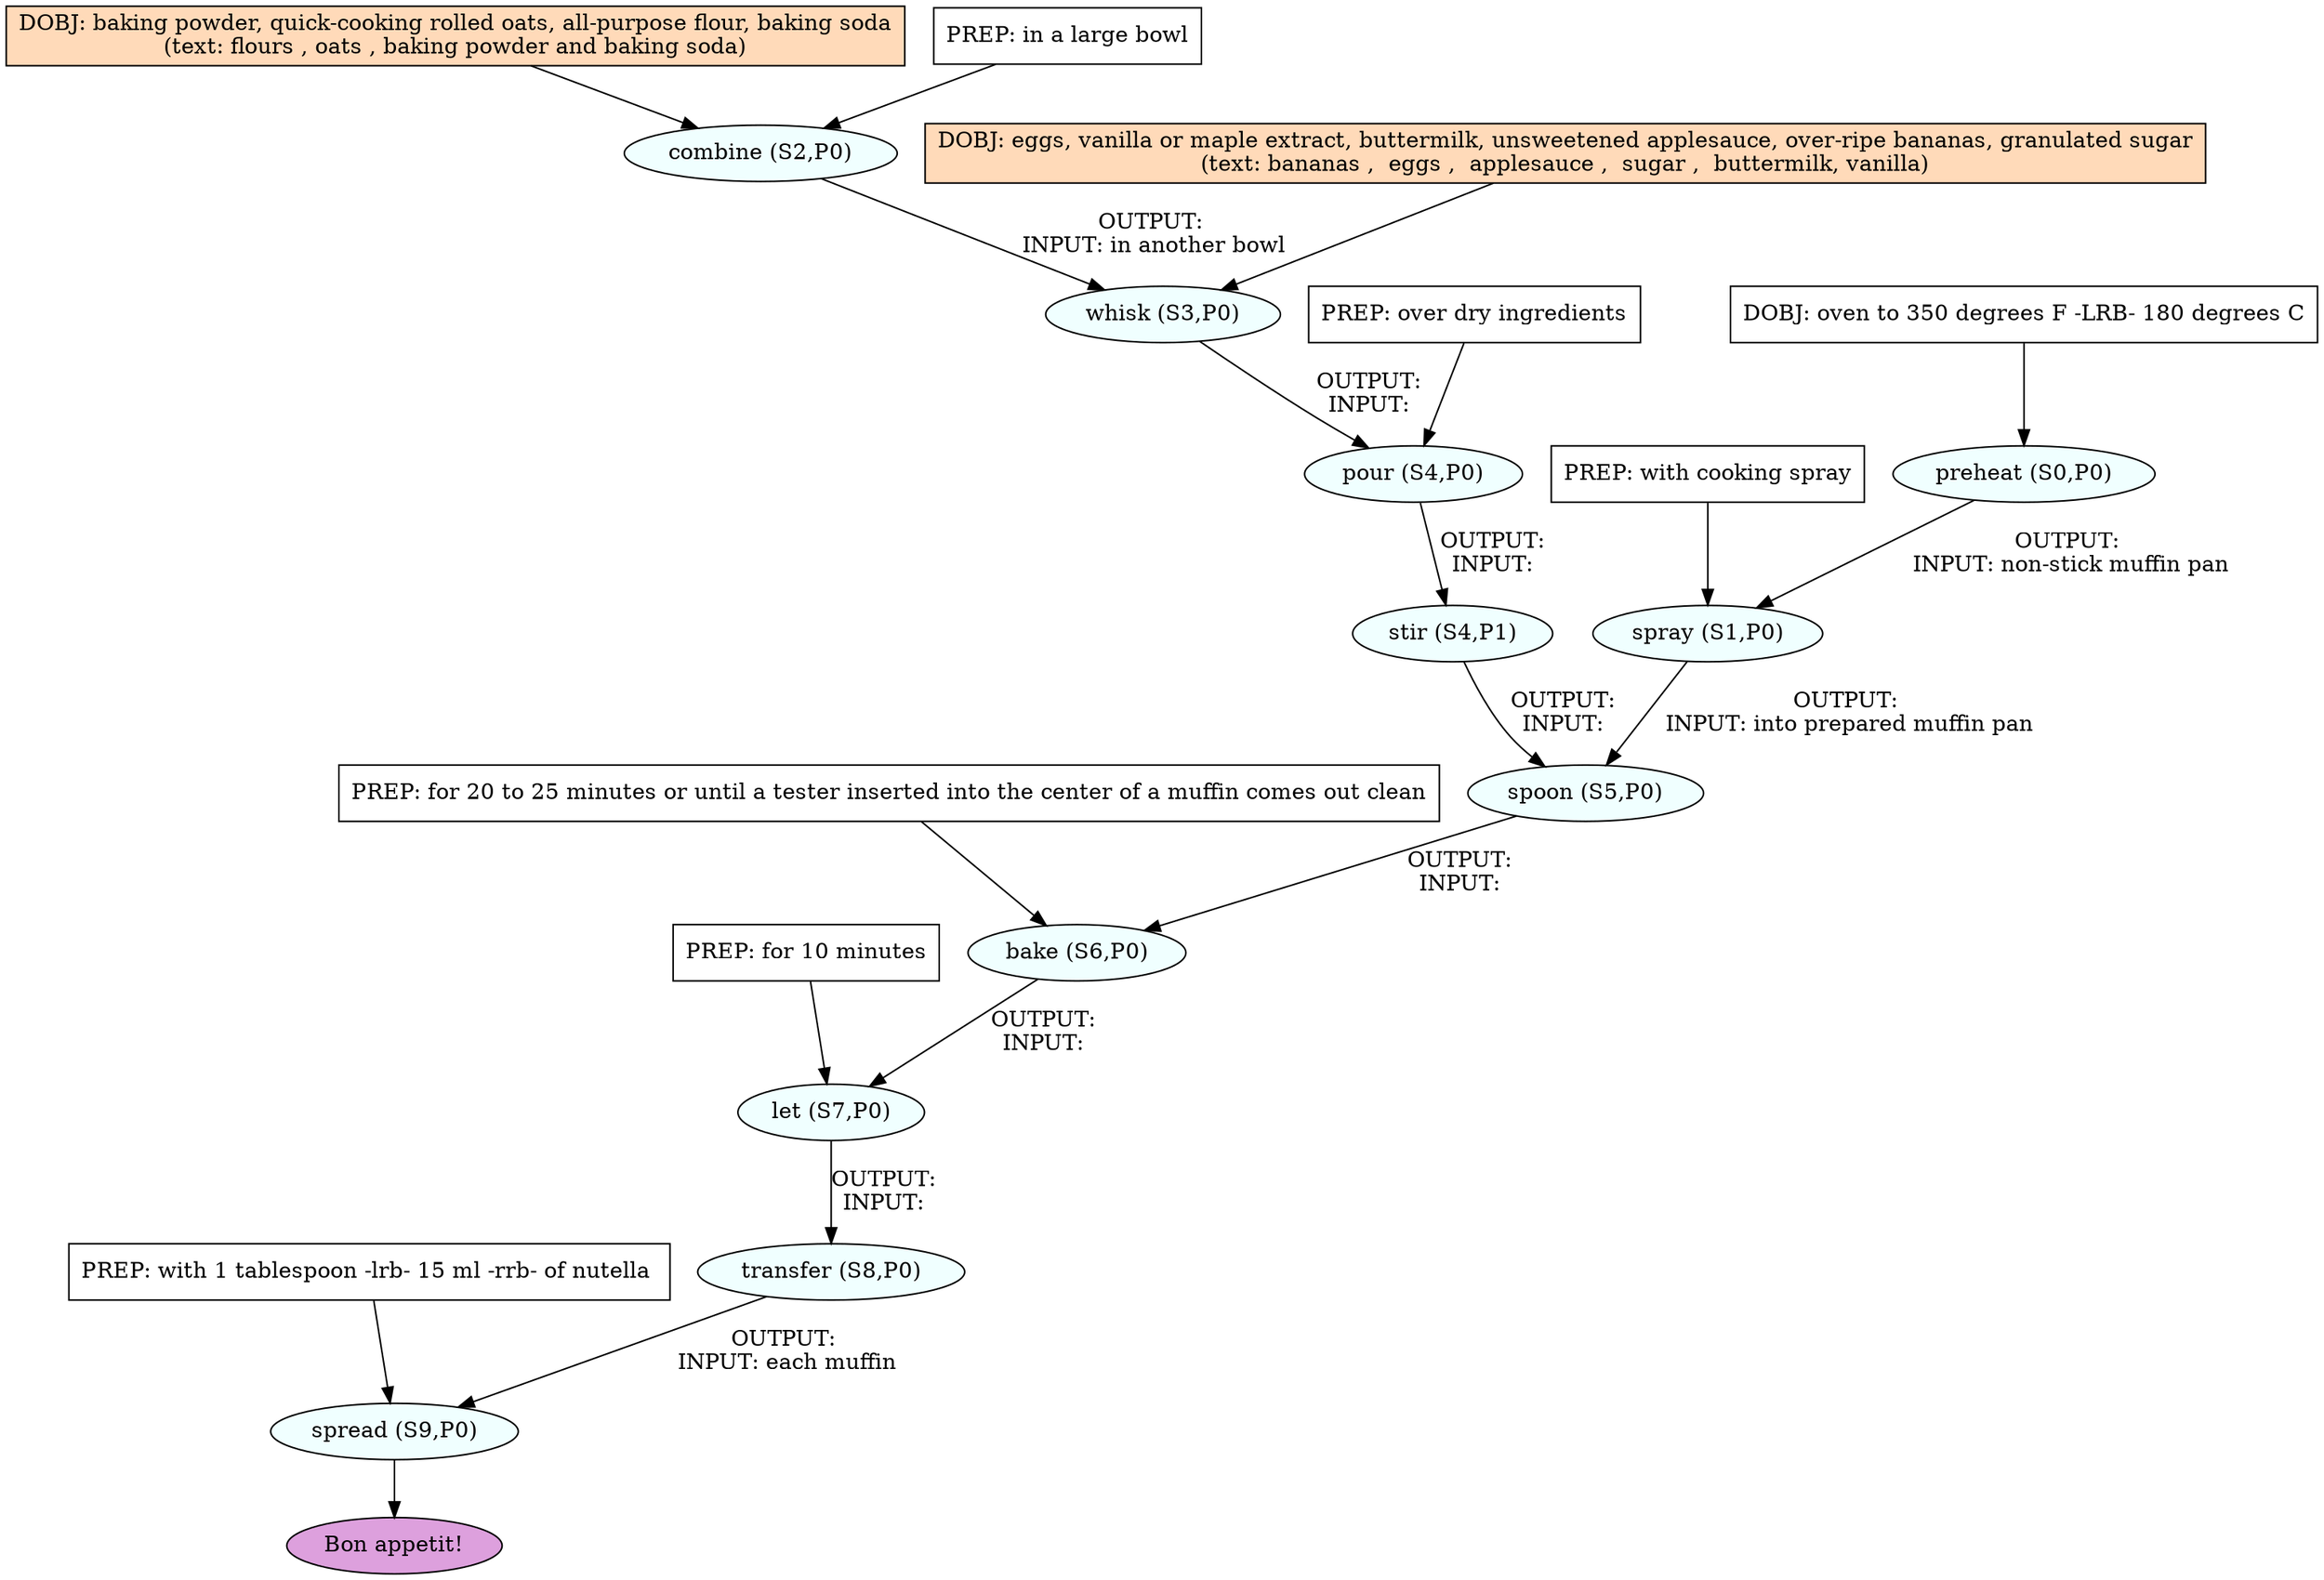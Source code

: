 digraph recipe {
E0[label="preheat (S0,P0)", shape=oval, style=filled, fillcolor=azure]
E1[label="spray (S1,P0)", shape=oval, style=filled, fillcolor=azure]
E2[label="combine (S2,P0)", shape=oval, style=filled, fillcolor=azure]
E3[label="whisk (S3,P0)", shape=oval, style=filled, fillcolor=azure]
E4[label="pour (S4,P0)", shape=oval, style=filled, fillcolor=azure]
E5[label="stir (S4,P1)", shape=oval, style=filled, fillcolor=azure]
E6[label="spoon (S5,P0)", shape=oval, style=filled, fillcolor=azure]
E7[label="bake (S6,P0)", shape=oval, style=filled, fillcolor=azure]
E8[label="let (S7,P0)", shape=oval, style=filled, fillcolor=azure]
E9[label="transfer (S8,P0)", shape=oval, style=filled, fillcolor=azure]
E10[label="spread (S9,P0)", shape=oval, style=filled, fillcolor=azure]
D0[label="DOBJ: oven to 350 degrees F -LRB- 180 degrees C", shape=box, style=filled, fillcolor=white]
D0 -> E0
D2[label="DOBJ: baking powder, quick-cooking rolled oats, all-purpose flour, baking soda
(text: flours , oats , baking powder and baking soda)", shape=box, style=filled, fillcolor=peachpuff]
D2 -> E2
P2_0[label="PREP: in a large bowl", shape=box, style=filled, fillcolor=white]
P2_0 -> E2
E0 -> E1 [label="OUTPUT: 
INPUT: non-stick muffin pan"]
P1_0_0[label="PREP: with cooking spray", shape=box, style=filled, fillcolor=white]
P1_0_0 -> E1
D3_ing[label="DOBJ: eggs, vanilla or maple extract, buttermilk, unsweetened applesauce, over-ripe bananas, granulated sugar
(text: bananas ,  eggs ,  applesauce ,  sugar ,  buttermilk, vanilla)", shape=box, style=filled, fillcolor=peachpuff]
D3_ing -> E3
E2 -> E3 [label="OUTPUT: 
INPUT: in another bowl"]
E3 -> E4 [label="OUTPUT: 
INPUT: "]
P4_0_0[label="PREP: over dry ingredients", shape=box, style=filled, fillcolor=white]
P4_0_0 -> E4
E4 -> E5 [label="OUTPUT: 
INPUT: "]
E5 -> E6 [label="OUTPUT: 
INPUT: "]
E1 -> E6 [label="OUTPUT: 
INPUT: into prepared muffin pan"]
E6 -> E7 [label="OUTPUT: 
INPUT: "]
P7_0_0[label="PREP: for 20 to 25 minutes or until a tester inserted into the center of a muffin comes out clean", shape=box, style=filled, fillcolor=white]
P7_0_0 -> E7
E7 -> E8 [label="OUTPUT: 
INPUT: "]
P8_0_0[label="PREP: for 10 minutes", shape=box, style=filled, fillcolor=white]
P8_0_0 -> E8
E8 -> E9 [label="OUTPUT: 
INPUT: "]
E9 -> E10 [label="OUTPUT: 
INPUT: each muffin"]
P10_0_0[label="PREP: with 1 tablespoon -lrb- 15 ml -rrb- of nutella ", shape=box, style=filled, fillcolor=white]
P10_0_0 -> E10
EOR[label="Bon appetit!", shape=oval, style=filled, fillcolor=plum]
E10 -> EOR
}
